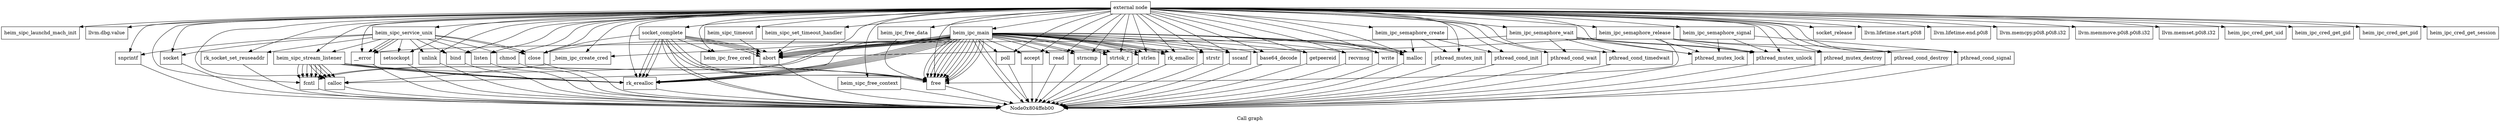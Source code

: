digraph "Call graph" {
	label="Call graph";

	Node0x804ffead0 [shape=record,label="{external node}"];
	Node0x804ffead0 -> Node0x804ffeb60;
	Node0x804ffead0 -> Node0x804ffebc0;
	Node0x804ffead0 -> Node0x804ffec20;
	Node0x804ffead0 -> Node0x804ffec80;
	Node0x804ffead0 -> Node0x804ffece0;
	Node0x804ffead0 -> Node0x804ffed40;
	Node0x804ffead0 -> Node0x804ffeda0;
	Node0x804ffead0 -> Node0x804ffee00;
	Node0x804ffead0 -> Node0x804ffee60;
	Node0x804ffead0 -> Node0x804fff280;
	Node0x804ffead0 -> Node0x804ffeec0;
	Node0x804ffead0 -> Node0x804ffef20;
	Node0x804ffead0 -> Node0x804ffef80;
	Node0x804ffead0 -> Node0x804ffefe0;
	Node0x804ffead0 -> Node0x804fff040;
	Node0x804ffead0 -> Node0x804fff2e0;
	Node0x804ffead0 -> Node0x804fff0a0;
	Node0x804ffead0 -> Node0x804fff100;
	Node0x804ffead0 -> Node0x804fff160;
	Node0x804ffead0 -> Node0x804fff1c0;
	Node0x804ffead0 -> Node0x804fff220;
	Node0x804ffead0 -> Node0x804fff340;
	Node0x804ffead0 -> Node0x804fff3a0;
	Node0x804ffead0 -> Node0x804fff400;
	Node0x804ffead0 -> Node0x804fff460;
	Node0x804ffead0 -> Node0x804fff4c0;
	Node0x804ffead0 -> Node0x804fff520;
	Node0x804ffead0 -> Node0x804fff580;
	Node0x804ffead0 -> Node0x804fff5e0;
	Node0x804ffead0 -> Node0x804fff640;
	Node0x804ffead0 -> Node0x804fffac0;
	Node0x804ffead0 -> Node0x804fff6a0;
	Node0x804ffead0 -> Node0x804fff700;
	Node0x804ffead0 -> Node0x804fff760;
	Node0x804ffead0 -> Node0x804fff7c0;
	Node0x804ffead0 -> Node0x804fff820;
	Node0x804ffead0 -> Node0x804fff880;
	Node0x804ffead0 -> Node0x804fffb80;
	Node0x804ffead0 -> Node0x804fff8e0;
	Node0x804ffead0 -> Node0x804fffbe0;
	Node0x804ffead0 -> Node0x804fff940;
	Node0x804ffead0 -> Node0x804fffc40;
	Node0x804ffead0 -> Node0x804fff9a0;
	Node0x804ffead0 -> Node0x804fffa60;
	Node0x804ffead0 -> Node0x804fffb20;
	Node0x804ffead0 -> Node0x804fffca0;
	Node0x804ffead0 -> Node0x804fffd00;
	Node0x804ffead0 -> Node0x804fffd60;
	Node0x804ffead0 -> Node0x804fffdc0;
	Node0x804ffead0 -> Node0x804fffa00;
	Node0x804ffead0 -> Node0x804fffe20;
	Node0x804ffead0 -> Node0x804fffe80;
	Node0x804ffead0 -> Node0x804fffee0;
	Node0x804ffead0 -> Node0x804ffff40;
	Node0x804ffead0 -> Node0x804ffffa0;
	Node0x804ffead0 -> Node0x805046000;
	Node0x804ffead0 -> Node0x805046060;
	Node0x804ffead0 -> Node0x8050460c0;
	Node0x804ffead0 -> Node0x805046120;
	Node0x804ffead0 -> Node0x805046180;
	Node0x804ffead0 -> Node0x8050461e0;
	Node0x804ffead0 -> Node0x805046240;
	Node0x804ffead0 -> Node0x8050462a0;
	Node0x804ffead0 -> Node0x805046300;
	Node0x804ffeb60 [shape=record,label="{heim_sipc_launchd_mach_init}"];
	Node0x804ffebc0 [shape=record,label="{llvm.dbg.value}"];
	Node0x804ffec20 [shape=record,label="{heim_sipc_stream_listener}"];
	Node0x804ffec20 -> Node0x804ffec80;
	Node0x804ffec20 -> Node0x804ffec80;
	Node0x804ffec20 -> Node0x804ffece0;
	Node0x804ffec20 -> Node0x804ffece0;
	Node0x804ffec20 -> Node0x804ffed40;
	Node0x804ffec20 -> Node0x804ffec80;
	Node0x804ffec20 -> Node0x804ffece0;
	Node0x804ffec20 -> Node0x804ffece0;
	Node0x804ffec20 -> Node0x804ffed40;
	Node0x804ffec20 -> Node0x804ffec80;
	Node0x804ffec20 -> Node0x804ffece0;
	Node0x804ffec20 -> Node0x804ffece0;
	Node0x804ffec20 -> Node0x804ffed40;
	Node0x804ffec20 -> Node0x804ffeda0;
	Node0x804ffec80 [shape=record,label="{calloc}"];
	Node0x804ffec80 -> Node0x804ffeb00;
	Node0x804ffece0 [shape=record,label="{fcntl}"];
	Node0x804ffece0 -> Node0x804ffeb00;
	Node0x804ffed40 [shape=record,label="{rk_erealloc}"];
	Node0x804ffed40 -> Node0x804ffeb00;
	Node0x804ffeda0 [shape=record,label="{free}"];
	Node0x804ffeda0 -> Node0x804ffeb00;
	Node0x804ffee00 [shape=record,label="{socket_release}"];
	Node0x804ffee60 [shape=record,label="{heim_sipc_service_unix}"];
	Node0x804ffee60 -> Node0x804ffeec0;
	Node0x804ffee60 -> Node0x804ffef20;
	Node0x804ffee60 -> Node0x804ffef80;
	Node0x804ffee60 -> Node0x804ffefe0;
	Node0x804ffee60 -> Node0x804fff040;
	Node0x804ffee60 -> Node0x804fff0a0;
	Node0x804ffee60 -> Node0x804fff100;
	Node0x804ffee60 -> Node0x804fff160;
	Node0x804ffee60 -> Node0x804ffef80;
	Node0x804ffee60 -> Node0x804fff1c0;
	Node0x804ffee60 -> Node0x804fff160;
	Node0x804ffee60 -> Node0x804ffef80;
	Node0x804ffee60 -> Node0x804fff220;
	Node0x804ffee60 -> Node0x804ffec20;
	Node0x804fff280 [shape=record,label="{llvm.lifetime.start.p0i8}"];
	Node0x804ffeec0 [shape=record,label="{snprintf}"];
	Node0x804ffeec0 -> Node0x804ffeb00;
	Node0x804ffef20 [shape=record,label="{socket}"];
	Node0x804ffef20 -> Node0x804ffeb00;
	Node0x804ffef80 [shape=record,label="{__error}"];
	Node0x804ffef80 -> Node0x804ffeb00;
	Node0x804ffefe0 [shape=record,label="{rk_socket_set_reuseaddr}"];
	Node0x804ffefe0 -> Node0x804ffeb00;
	Node0x804fff040 [shape=record,label="{setsockopt}"];
	Node0x804fff040 -> Node0x804ffeb00;
	Node0x804fff2e0 [shape=record,label="{llvm.lifetime.end.p0i8}"];
	Node0x804fff0a0 [shape=record,label="{unlink}"];
	Node0x804fff0a0 -> Node0x804ffeb00;
	Node0x804fff100 [shape=record,label="{bind}"];
	Node0x804fff100 -> Node0x804ffeb00;
	Node0x804fff160 [shape=record,label="{close}"];
	Node0x804fff160 -> Node0x804ffeb00;
	Node0x804fff1c0 [shape=record,label="{listen}"];
	Node0x804fff1c0 -> Node0x804ffeb00;
	Node0x804fff220 [shape=record,label="{chmod}"];
	Node0x804fff220 -> Node0x804ffeb00;
	Node0x804fff340 [shape=record,label="{heim_sipc_timeout}"];
	Node0x804fff340 -> Node0x804fff3a0;
	Node0x804fff3a0 [shape=record,label="{abort}"];
	Node0x804fff3a0 -> Node0x804ffeb00;
	Node0x804fff400 [shape=record,label="{heim_sipc_set_timeout_handler}"];
	Node0x804fff400 -> Node0x804fff3a0;
	Node0x804fff460 [shape=record,label="{heim_sipc_free_context}"];
	Node0x804fff460 -> Node0x804ffeb00;
	Node0x804fff4c0 [shape=record,label="{heim_ipc_main}"];
	Node0x804fff4c0 -> Node0x804fff520;
	Node0x804fff4c0 -> Node0x804fff3a0;
	Node0x804fff4c0 -> Node0x804fff580;
	Node0x804fff4c0 -> Node0x804ffec80;
	Node0x804fff4c0 -> Node0x804fff5e0;
	Node0x804fff4c0 -> Node0x804ffeda0;
	Node0x804fff4c0 -> Node0x804ffece0;
	Node0x804fff4c0 -> Node0x804ffece0;
	Node0x804fff4c0 -> Node0x804ffed40;
	Node0x804fff4c0 -> Node0x804ffed40;
	Node0x804fff4c0 -> Node0x804fff640;
	Node0x804fff4c0 -> Node0x804fff3a0;
	Node0x804fff4c0 -> Node0x804ffeb00;
	Node0x804fff4c0 -> Node0x804fff6a0;
	Node0x804fff4c0 -> Node0x804fff6a0;
	Node0x804fff4c0 -> Node0x804fff700;
	Node0x804fff4c0 -> Node0x804fff760;
	Node0x804fff4c0 -> Node0x804fff760;
	Node0x804fff4c0 -> Node0x804fff7c0;
	Node0x804fff4c0 -> Node0x804fff520;
	Node0x804fff4c0 -> Node0x804fff820;
	Node0x804fff4c0 -> Node0x804ffeda0;
	Node0x804fff4c0 -> Node0x804fff760;
	Node0x804fff4c0 -> Node0x804ffeda0;
	Node0x804fff4c0 -> Node0x804fff880;
	Node0x804fff4c0 -> Node0x804ffeda0;
	Node0x804fff4c0 -> Node0x804fff7c0;
	Node0x804fff4c0 -> Node0x804fff3a0;
	Node0x804fff4c0 -> Node0x804ffed40;
	Node0x804fff4c0 -> Node0x804fff3a0;
	Node0x804fff4c0 -> Node0x804ffed40;
	Node0x804fff4c0 -> Node0x804fff8e0;
	Node0x804fff4c0 -> Node0x804fff7c0;
	Node0x804fff4c0 -> Node0x804fff3a0;
	Node0x804fff4c0 -> Node0x804ffed40;
	Node0x804fff4c0 -> Node0x804fff3a0;
	Node0x804fff4c0 -> Node0x804ffed40;
	Node0x804fff4c0 -> Node0x804ffeb00;
	Node0x804fff4c0 -> Node0x804fff8e0;
	Node0x804fff4c0 -> Node0x804fff8e0;
	Node0x804fff4c0 -> Node0x804fff940;
	Node0x804fff4c0 -> Node0x804fff520;
	Node0x804fff4c0 -> Node0x804fff9a0;
	Node0x804fff4c0 -> Node0x804ffeda0;
	Node0x804fff4c0 -> Node0x804ffeda0;
	Node0x804fff4c0 -> Node0x804ffeda0;
	Node0x804fff4c0 -> Node0x804ffeda0;
	Node0x804fff4c0 -> Node0x804fffa00;
	Node0x804fff4c0 -> Node0x804fffa60;
	Node0x804fff4c0 -> Node0x804ffeda0;
	Node0x804fff4c0 -> Node0x804fff160;
	Node0x804fff4c0 -> Node0x804ffeda0;
	Node0x804fff4c0 -> Node0x804ffeda0;
	Node0x804fff520 [shape=record,label="{malloc}"];
	Node0x804fff520 -> Node0x804ffeb00;
	Node0x804fff580 [shape=record,label="{poll}"];
	Node0x804fff580 -> Node0x804ffeb00;
	Node0x804fff5e0 [shape=record,label="{accept}"];
	Node0x804fff5e0 -> Node0x804ffeb00;
	Node0x804fff640 [shape=record,label="{read}"];
	Node0x804fff640 -> Node0x804ffeb00;
	Node0x804fffac0 [shape=record,label="{socket_complete}"];
	Node0x804fffac0 -> Node0x804fff3a0;
	Node0x804fffac0 -> Node0x804fff3a0;
	Node0x804fffac0 -> Node0x804ffeb00;
	Node0x804fffac0 -> Node0x804ffed40;
	Node0x804fffac0 -> Node0x804fff3a0;
	Node0x804fffac0 -> Node0x804ffeb00;
	Node0x804fffac0 -> Node0x804ffed40;
	Node0x804fffac0 -> Node0x804fff3a0;
	Node0x804fffac0 -> Node0x804ffed40;
	Node0x804fffac0 -> Node0x804fffb20;
	Node0x804fffac0 -> Node0x804ffeda0;
	Node0x804fffac0 -> Node0x804ffeda0;
	Node0x804fffac0 -> Node0x804fff160;
	Node0x804fffac0 -> Node0x804ffeda0;
	Node0x804ffffa0 [shape=record,label="{pthread_mutex_lock}"];
	Node0x804ffffa0 -> Node0x804ffeb00;
	Node0x804fff6a0 [shape=record,label="{strncmp}"];
	Node0x804fff6a0 -> Node0x804ffeb00;
	Node0x804fff700 [shape=record,label="{strstr}"];
	Node0x804fff700 -> Node0x804ffeb00;
	Node0x804fff760 [shape=record,label="{strtok_r}"];
	Node0x804fff760 -> Node0x804ffeb00;
	Node0x804fff7c0 [shape=record,label="{strlen}"];
	Node0x804fff7c0 -> Node0x804ffeb00;
	Node0x804fff820 [shape=record,label="{sscanf}"];
	Node0x804fff820 -> Node0x804ffeb00;
	Node0x804fff880 [shape=record,label="{base64_decode}"];
	Node0x804fff880 -> Node0x804ffeb00;
	Node0x804fffb80 [shape=record,label="{llvm.memcpy.p0i8.p0i8.i32}"];
	Node0x804fff8e0 [shape=record,label="{rk_emalloc}"];
	Node0x804fff8e0 -> Node0x804ffeb00;
	Node0x804fffbe0 [shape=record,label="{llvm.memmove.p0i8.p0i8.i32}"];
	Node0x804fff940 [shape=record,label="{getpeereid}"];
	Node0x804fff940 -> Node0x804ffeb00;
	Node0x804fffc40 [shape=record,label="{llvm.memset.p0i8.i32}"];
	Node0x804fff9a0 [shape=record,label="{recvmsg}"];
	Node0x804fff9a0 -> Node0x804ffeb00;
	Node0x804fffa60 [shape=record,label="{write}"];
	Node0x804fffa60 -> Node0x804ffeb00;
	Node0x804fffb20 [shape=record,label="{heim_ipc_free_cred}"];
	Node0x804fffb20 -> Node0x804ffeda0;
	Node0x804fffca0 [shape=record,label="{heim_ipc_cred_get_uid}"];
	Node0x804fffd00 [shape=record,label="{heim_ipc_cred_get_gid}"];
	Node0x804fffd60 [shape=record,label="{heim_ipc_cred_get_pid}"];
	Node0x804fffdc0 [shape=record,label="{heim_ipc_cred_get_session}"];
	Node0x804fffa00 [shape=record,label="{_heim_ipc_create_cred}"];
	Node0x804fffa00 -> Node0x804ffec80;
	Node0x804fffe20 [shape=record,label="{heim_ipc_semaphore_create}"];
	Node0x804fffe20 -> Node0x804fff520;
	Node0x804fffe20 -> Node0x804fffe80;
	Node0x804fffe20 -> Node0x804fffee0;
	Node0x804fffe80 [shape=record,label="{pthread_mutex_init}"];
	Node0x804fffe80 -> Node0x804ffeb00;
	Node0x804fffee0 [shape=record,label="{pthread_cond_init}"];
	Node0x804fffee0 -> Node0x804ffeb00;
	Node0x804ffff40 [shape=record,label="{heim_ipc_semaphore_wait}"];
	Node0x804ffff40 -> Node0x804ffffa0;
	Node0x804ffff40 -> Node0x805046000;
	Node0x804ffff40 -> Node0x805046060;
	Node0x804ffff40 -> Node0x8050460c0;
	Node0x804ffff40 -> Node0x804ffef80;
	Node0x804ffff40 -> Node0x8050460c0;
	Node0x805046000 [shape=record,label="{pthread_cond_wait}"];
	Node0x805046000 -> Node0x804ffeb00;
	Node0x805046060 [shape=record,label="{pthread_cond_timedwait}"];
	Node0x805046060 -> Node0x804ffeb00;
	Node0x8050460c0 [shape=record,label="{pthread_mutex_unlock}"];
	Node0x8050460c0 -> Node0x804ffeb00;
	Node0x805046120 [shape=record,label="{heim_ipc_semaphore_signal}"];
	Node0x805046120 -> Node0x804ffffa0;
	Node0x805046120 -> Node0x8050460c0;
	Node0x805046120 -> Node0x805046180;
	Node0x805046180 [shape=record,label="{pthread_cond_signal}"];
	Node0x805046180 -> Node0x804ffeb00;
	Node0x8050461e0 [shape=record,label="{heim_ipc_semaphore_release}"];
	Node0x8050461e0 -> Node0x804ffffa0;
	Node0x8050461e0 -> Node0x804fff3a0;
	Node0x8050461e0 -> Node0x8050460c0;
	Node0x8050461e0 -> Node0x805046240;
	Node0x8050461e0 -> Node0x8050462a0;
	Node0x8050461e0 -> Node0x804ffeda0;
	Node0x805046240 [shape=record,label="{pthread_mutex_destroy}"];
	Node0x805046240 -> Node0x804ffeb00;
	Node0x8050462a0 [shape=record,label="{pthread_cond_destroy}"];
	Node0x8050462a0 -> Node0x804ffeb00;
	Node0x805046300 [shape=record,label="{heim_ipc_free_data}"];
	Node0x805046300 -> Node0x804ffeda0;
}
